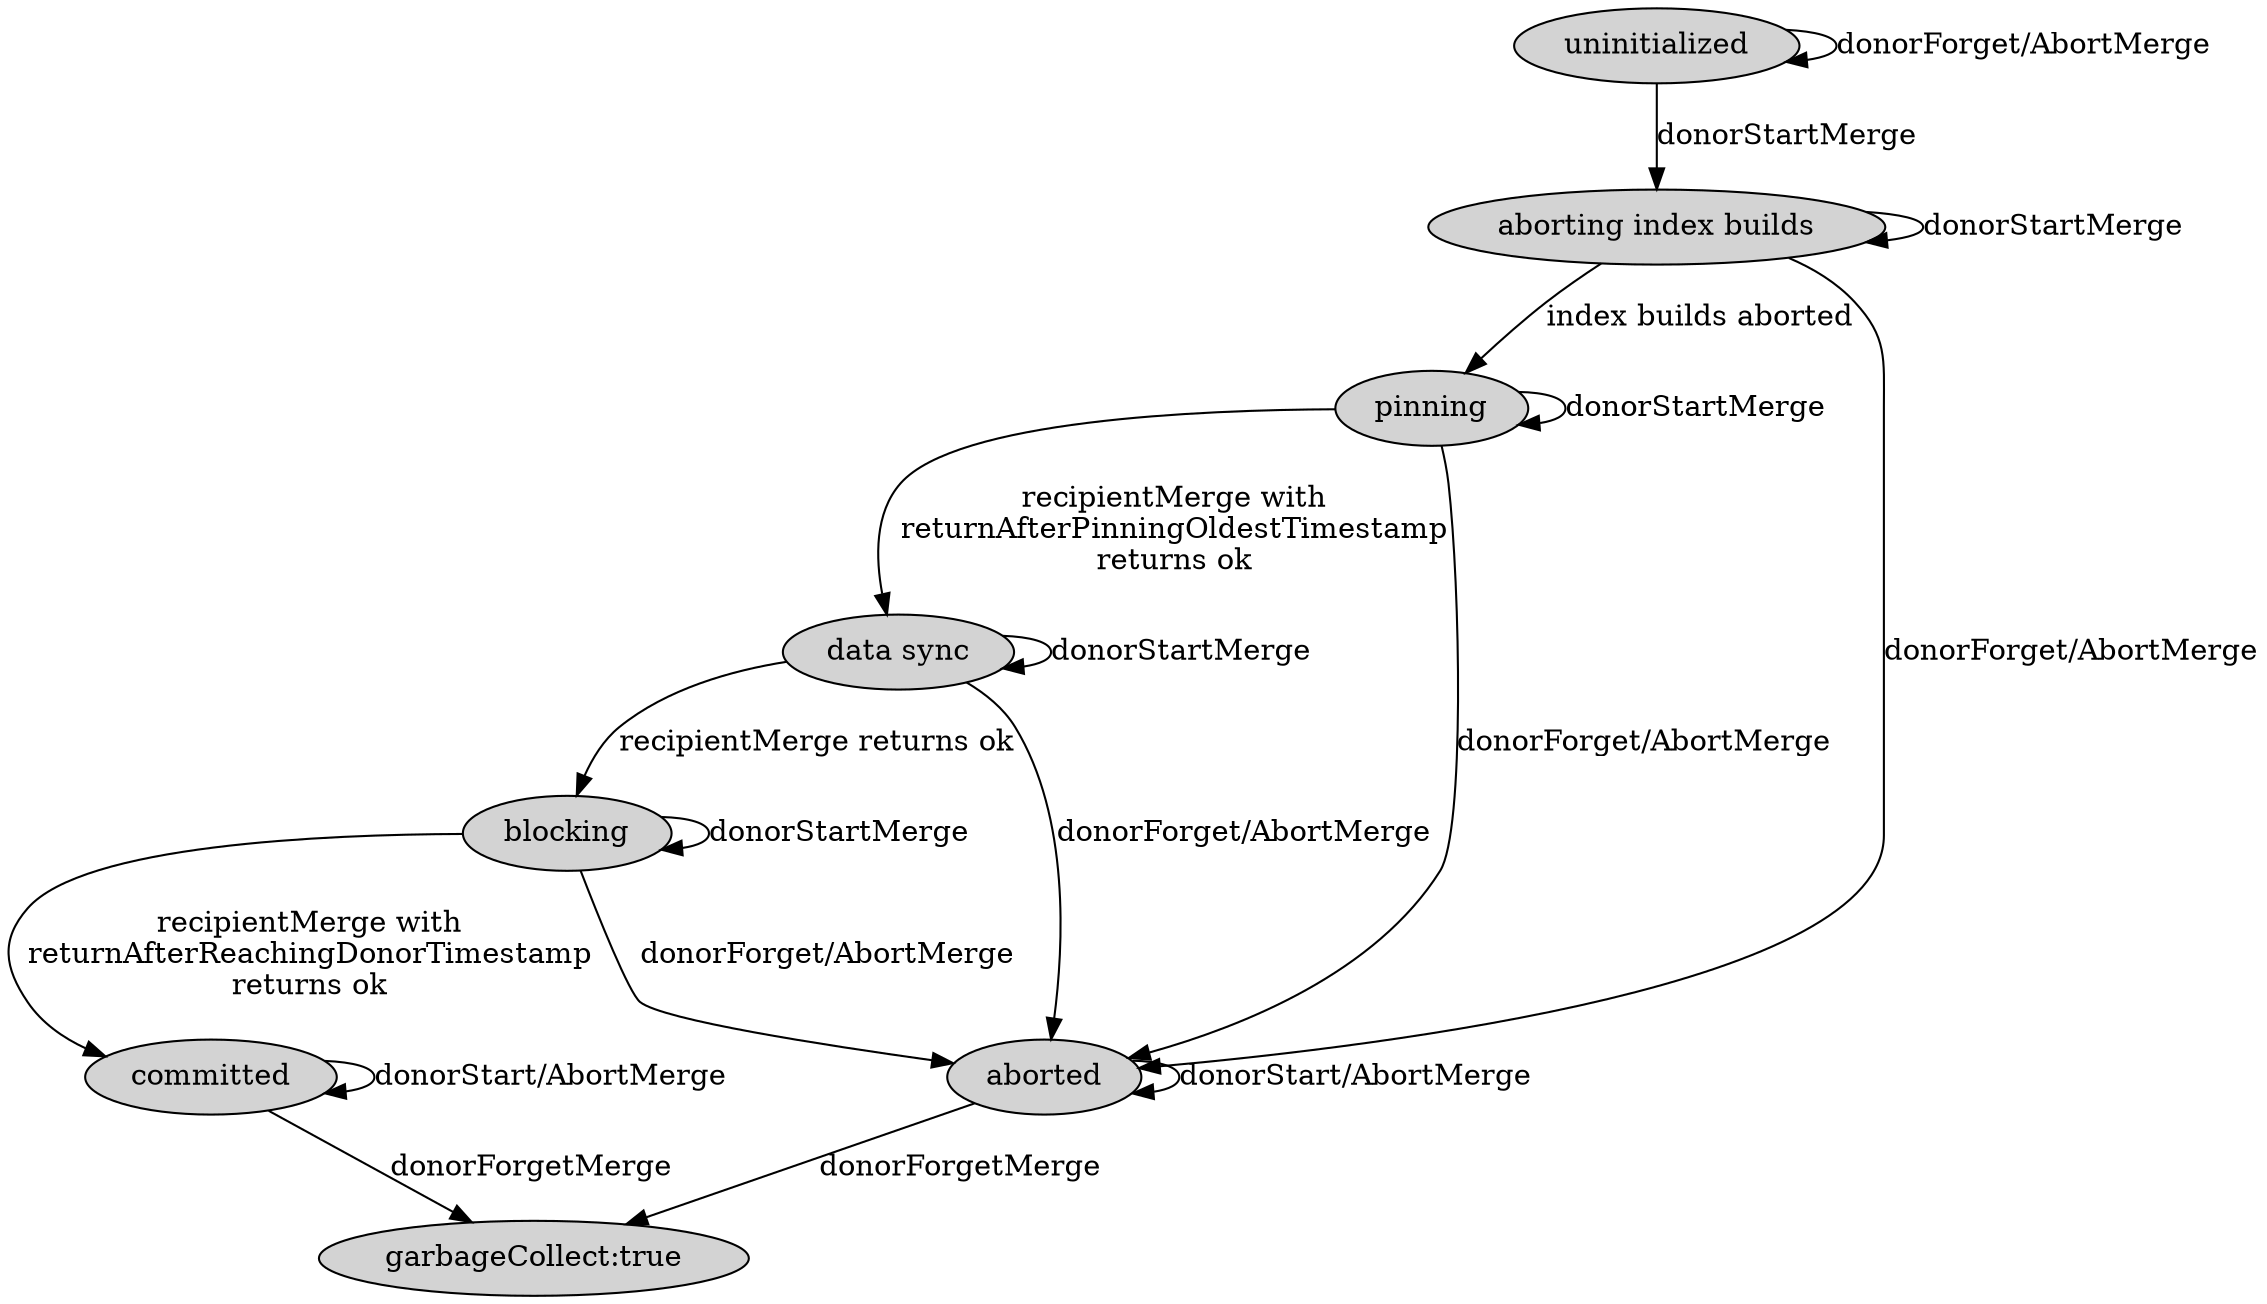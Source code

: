 digraph G {
	node [style=filled];
    a0 [label="uninitialized"];
    a1 [label="aborting index builds"];
    a7 [label="pinning"];
    a2 [label="data sync"];
    a3 [label="blocking"];
    a4 [label="committed"];
    a5 [label="aborted"];
    a6 [label="garbageCollect:true"];
    a0 -> a0 [label="donorForget/AbortMerge"]
    a0 -> a1 [label="donorStartMerge"];
    a1 -> a1 [label="donorStartMerge"];
    a1 -> a5 [label="donorForget/AbortMerge"]
    a1 -> a7 [label="index builds aborted"];
    a7 -> a7 [label="donorStartMerge"];
    a7 -> a2 [label="recipientMerge with\nreturnAfterPinningOldestTimestamp\nreturns ok"];
    a7 -> a5 [label="donorForget/AbortMerge"]
    a2 -> a2 [label="donorStartMerge"];
    a2 -> a5 [label="donorForget/AbortMerge"]
    a2 -> a3 [label="recipientMerge returns ok"];
    a3 -> a3 [label="donorStartMerge"];
    a3 -> a5 [label="donorForget/AbortMerge"];
    a3 -> a4 [label="recipientMerge with\nreturnAfterReachingDonorTimestamp\nreturns ok"];
    a4 -> a4 [label="donorStart/AbortMerge"];
    a4 -> a6 [label="donorForgetMerge"];
    a5 -> a5 [label="donorStart/AbortMerge"];
    a5 -> a6 [label="donorForgetMerge"];
}
